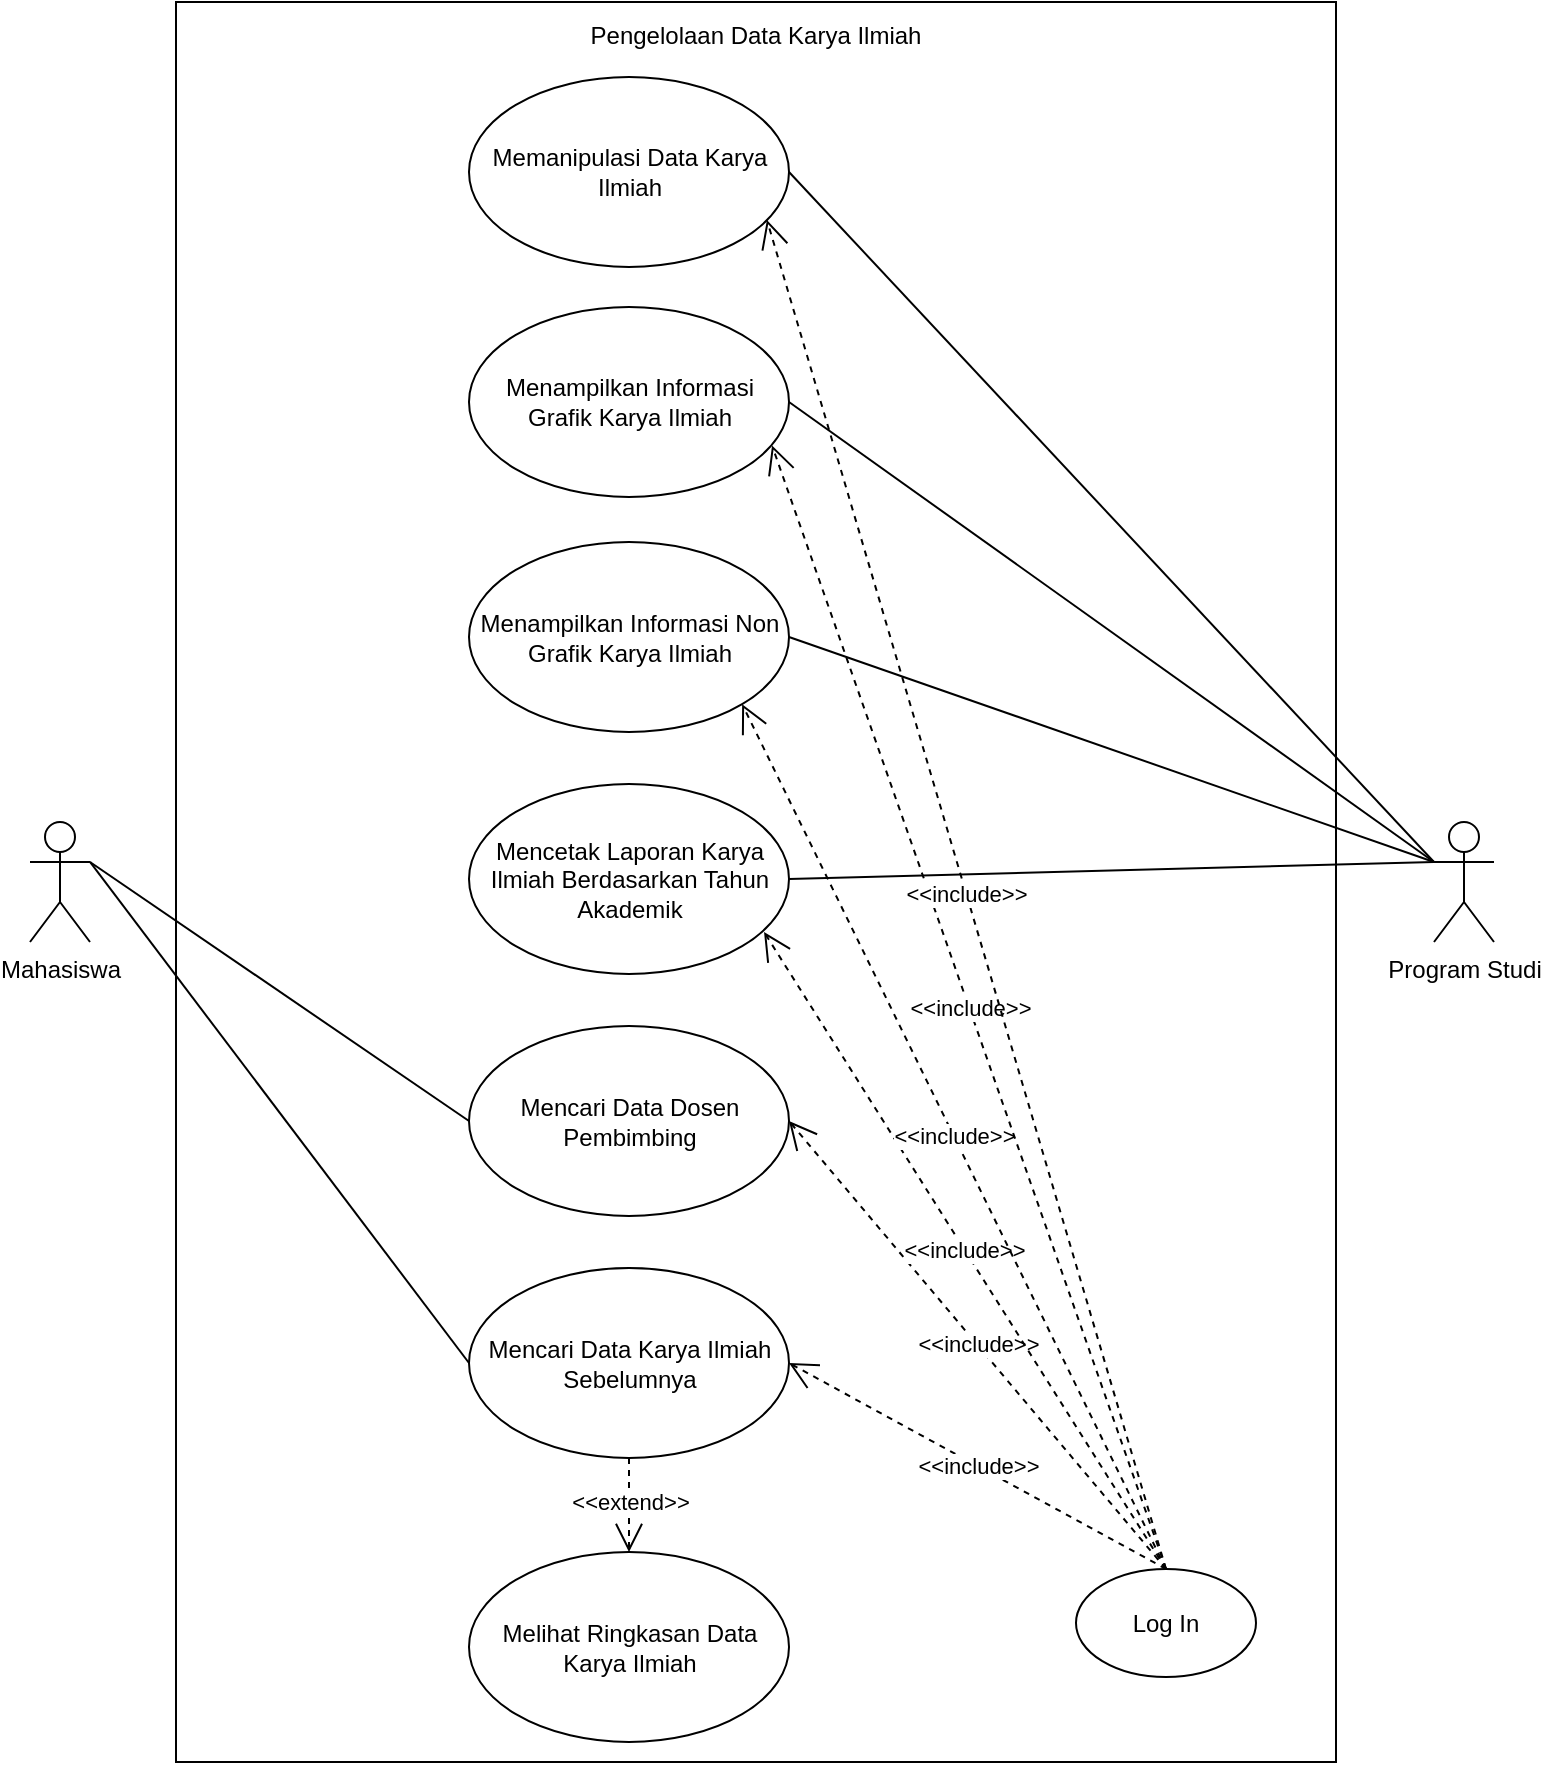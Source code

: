 <mxfile version="12.2.6" type="device" pages="1"><diagram id="TPYB7nbexYkU4OTk-d8w" name="Page-1"><mxGraphModel dx="1408" dy="1848" grid="1" gridSize="10" guides="1" tooltips="1" connect="1" arrows="1" fold="1" page="1" pageScale="1" pageWidth="850" pageHeight="1100" math="0" shadow="0"><root><mxCell id="0"/><mxCell id="1" parent="0"/><mxCell id="5WLBrBKt9eY_qeE-55xp-21" value="" style="rounded=0;whiteSpace=wrap;html=1;" parent="1" vertex="1"><mxGeometry x="150" y="-300" width="580" height="880" as="geometry"/></mxCell><mxCell id="5WLBrBKt9eY_qeE-55xp-2" value="Mahasiswa" style="shape=umlActor;verticalLabelPosition=bottom;labelBackgroundColor=#ffffff;verticalAlign=top;html=1;outlineConnect=0;" parent="1" vertex="1"><mxGeometry x="77" y="110" width="30" height="60" as="geometry"/></mxCell><mxCell id="5WLBrBKt9eY_qeE-55xp-3" value="Program Studi" style="shape=umlActor;verticalLabelPosition=bottom;labelBackgroundColor=#ffffff;verticalAlign=top;html=1;outlineConnect=0;" parent="1" vertex="1"><mxGeometry x="779" y="110" width="30" height="60" as="geometry"/></mxCell><mxCell id="5WLBrBKt9eY_qeE-55xp-4" value="Log In" style="ellipse;whiteSpace=wrap;html=1;" parent="1" vertex="1"><mxGeometry x="600" y="483.5" width="90" height="54" as="geometry"/></mxCell><mxCell id="5WLBrBKt9eY_qeE-55xp-15" value="" style="endArrow=none;html=1;entryX=1;entryY=0.333;entryDx=0;entryDy=0;entryPerimeter=0;exitX=0;exitY=0.5;exitDx=0;exitDy=0;" parent="1" source="MAoa7dAPI70zbpLh9KLM-8" target="5WLBrBKt9eY_qeE-55xp-2" edge="1"><mxGeometry width="50" height="50" relative="1" as="geometry"><mxPoint x="320" y="455" as="sourcePoint"/><mxPoint x="100" y="345" as="targetPoint"/></mxGeometry></mxCell><mxCell id="5WLBrBKt9eY_qeE-55xp-16" value="" style="endArrow=none;html=1;entryX=0;entryY=0.333;entryDx=0;entryDy=0;entryPerimeter=0;exitX=1;exitY=0.5;exitDx=0;exitDy=0;" parent="1" source="MAoa7dAPI70zbpLh9KLM-6" target="5WLBrBKt9eY_qeE-55xp-3" edge="1"><mxGeometry width="50" height="50" relative="1" as="geometry"><mxPoint x="440" y="132.5" as="sourcePoint"/><mxPoint x="660" y="195" as="targetPoint"/></mxGeometry></mxCell><mxCell id="5WLBrBKt9eY_qeE-55xp-17" value="" style="endArrow=none;html=1;entryX=0;entryY=0.333;entryDx=0;entryDy=0;entryPerimeter=0;exitX=1;exitY=0.5;exitDx=0;exitDy=0;" parent="1" source="MAoa7dAPI70zbpLh9KLM-2" target="5WLBrBKt9eY_qeE-55xp-3" edge="1"><mxGeometry width="50" height="50" relative="1" as="geometry"><mxPoint x="440" y="215" as="sourcePoint"/><mxPoint x="660" y="205" as="targetPoint"/></mxGeometry></mxCell><mxCell id="5WLBrBKt9eY_qeE-55xp-18" value="" style="endArrow=none;html=1;entryX=0;entryY=0.333;entryDx=0;entryDy=0;entryPerimeter=0;exitX=1;exitY=0.5;exitDx=0;exitDy=0;" parent="1" source="MAoa7dAPI70zbpLh9KLM-4" target="5WLBrBKt9eY_qeE-55xp-3" edge="1"><mxGeometry width="50" height="50" relative="1" as="geometry"><mxPoint x="440" y="295" as="sourcePoint"/><mxPoint x="670" y="215" as="targetPoint"/></mxGeometry></mxCell><mxCell id="5WLBrBKt9eY_qeE-55xp-19" value="" style="endArrow=none;html=1;entryX=0;entryY=0.333;entryDx=0;entryDy=0;entryPerimeter=0;exitX=1;exitY=0.5;exitDx=0;exitDy=0;" parent="1" source="MAoa7dAPI70zbpLh9KLM-7" target="5WLBrBKt9eY_qeE-55xp-3" edge="1"><mxGeometry width="50" height="50" relative="1" as="geometry"><mxPoint x="440" y="375" as="sourcePoint"/><mxPoint x="670" y="255" as="targetPoint"/></mxGeometry></mxCell><mxCell id="5WLBrBKt9eY_qeE-55xp-22" value="Pengelolaan Data Karya Ilmiah" style="text;html=1;strokeColor=none;fillColor=none;align=center;verticalAlign=middle;whiteSpace=wrap;rounded=0;" parent="1" vertex="1"><mxGeometry x="300" y="-293" width="280" height="20" as="geometry"/></mxCell><mxCell id="MAoa7dAPI70zbpLh9KLM-2" value="Menampilkan Informasi Grafik Karya Ilmiah" style="ellipse;whiteSpace=wrap;html=1;" parent="1" vertex="1"><mxGeometry x="296.5" y="-147.5" width="160" height="95" as="geometry"/></mxCell><mxCell id="MAoa7dAPI70zbpLh9KLM-4" value="Menampilkan Informasi Non Grafik Karya Ilmiah" style="ellipse;whiteSpace=wrap;html=1;" parent="1" vertex="1"><mxGeometry x="296.5" y="-30" width="160" height="95" as="geometry"/></mxCell><mxCell id="MAoa7dAPI70zbpLh9KLM-6" value="Memanipulasi Data Karya Ilmiah" style="ellipse;whiteSpace=wrap;html=1;" parent="1" vertex="1"><mxGeometry x="296.5" y="-262.5" width="160" height="95" as="geometry"/></mxCell><mxCell id="MAoa7dAPI70zbpLh9KLM-7" value="Mencetak Laporan Karya Ilmiah Berdasarkan Tahun Akademik" style="ellipse;whiteSpace=wrap;html=1;" parent="1" vertex="1"><mxGeometry x="296.5" y="91" width="160" height="95" as="geometry"/></mxCell><mxCell id="MAoa7dAPI70zbpLh9KLM-8" value="Mencari Data Dosen Pembimbing" style="ellipse;whiteSpace=wrap;html=1;" parent="1" vertex="1"><mxGeometry x="296.5" y="212" width="160" height="95" as="geometry"/></mxCell><mxCell id="MAoa7dAPI70zbpLh9KLM-9" value="Mencari Data Karya Ilmiah Sebelumnya" style="ellipse;whiteSpace=wrap;html=1;" parent="1" vertex="1"><mxGeometry x="296.5" y="333" width="160" height="95" as="geometry"/></mxCell><mxCell id="MAoa7dAPI70zbpLh9KLM-10" value="Melihat Ringkasan Data Karya Ilmiah" style="ellipse;whiteSpace=wrap;html=1;" parent="1" vertex="1"><mxGeometry x="296.5" y="475" width="160" height="95" as="geometry"/></mxCell><mxCell id="MAoa7dAPI70zbpLh9KLM-13" value="" style="endArrow=none;html=1;entryX=1;entryY=0.333;entryDx=0;entryDy=0;entryPerimeter=0;exitX=0;exitY=0.5;exitDx=0;exitDy=0;" parent="1" source="MAoa7dAPI70zbpLh9KLM-9" target="5WLBrBKt9eY_qeE-55xp-2" edge="1"><mxGeometry width="50" height="50" relative="1" as="geometry"><mxPoint x="306.5" y="278.5" as="sourcePoint"/><mxPoint x="117" y="140" as="targetPoint"/></mxGeometry></mxCell><mxCell id="MAoa7dAPI70zbpLh9KLM-15" value="&amp;lt;&amp;lt;include&amp;gt;&amp;gt;" style="endArrow=open;endSize=12;dashed=1;html=1;exitX=0.5;exitY=0;exitDx=0;exitDy=0;entryX=1;entryY=0.5;entryDx=0;entryDy=0;" parent="1" source="5WLBrBKt9eY_qeE-55xp-4" target="MAoa7dAPI70zbpLh9KLM-9" edge="1"><mxGeometry width="160" relative="1" as="geometry"><mxPoint x="570" y="300" as="sourcePoint"/><mxPoint x="730" y="300" as="targetPoint"/></mxGeometry></mxCell><mxCell id="MAoa7dAPI70zbpLh9KLM-16" value="&amp;lt;&amp;lt;include&amp;gt;&amp;gt;" style="endArrow=open;endSize=12;dashed=1;html=1;exitX=0.5;exitY=0;exitDx=0;exitDy=0;entryX=1;entryY=0.5;entryDx=0;entryDy=0;" parent="1" source="5WLBrBKt9eY_qeE-55xp-4" target="MAoa7dAPI70zbpLh9KLM-8" edge="1"><mxGeometry width="160" relative="1" as="geometry"><mxPoint x="610" y="520.5" as="sourcePoint"/><mxPoint x="466.5" y="399.5" as="targetPoint"/></mxGeometry></mxCell><mxCell id="MAoa7dAPI70zbpLh9KLM-17" value="&amp;lt;&amp;lt;include&amp;gt;&amp;gt;" style="endArrow=open;endSize=12;dashed=1;html=1;exitX=0.5;exitY=0;exitDx=0;exitDy=0;entryX=0.922;entryY=0.779;entryDx=0;entryDy=0;entryPerimeter=0;" parent="1" source="5WLBrBKt9eY_qeE-55xp-4" target="MAoa7dAPI70zbpLh9KLM-7" edge="1"><mxGeometry width="160" relative="1" as="geometry"><mxPoint x="623.18" y="501.408" as="sourcePoint"/><mxPoint x="466.5" y="278.5" as="targetPoint"/></mxGeometry></mxCell><mxCell id="MAoa7dAPI70zbpLh9KLM-18" value="&amp;lt;&amp;lt;include&amp;gt;&amp;gt;" style="endArrow=open;endSize=12;dashed=1;html=1;exitX=0.5;exitY=0;exitDx=0;exitDy=0;entryX=1;entryY=1;entryDx=0;entryDy=0;" parent="1" source="5WLBrBKt9eY_qeE-55xp-4" target="MAoa7dAPI70zbpLh9KLM-4" edge="1"><mxGeometry width="160" relative="1" as="geometry"><mxPoint x="655" y="493.5" as="sourcePoint"/><mxPoint x="454.02" y="184.005" as="targetPoint"/></mxGeometry></mxCell><mxCell id="MAoa7dAPI70zbpLh9KLM-19" value="&amp;lt;&amp;lt;include&amp;gt;&amp;gt;" style="endArrow=open;endSize=12;dashed=1;html=1;entryX=0.947;entryY=0.729;entryDx=0;entryDy=0;exitX=0.5;exitY=0;exitDx=0;exitDy=0;entryPerimeter=0;" parent="1" source="5WLBrBKt9eY_qeE-55xp-4" target="MAoa7dAPI70zbpLh9KLM-2" edge="1"><mxGeometry width="160" relative="1" as="geometry"><mxPoint x="640" y="470" as="sourcePoint"/><mxPoint x="443.367" y="69.909" as="targetPoint"/></mxGeometry></mxCell><mxCell id="MAoa7dAPI70zbpLh9KLM-20" value="&amp;lt;&amp;lt;include&amp;gt;&amp;gt;" style="endArrow=open;endSize=12;dashed=1;html=1;entryX=0.931;entryY=0.752;entryDx=0;entryDy=0;exitX=0.5;exitY=0;exitDx=0;exitDy=0;entryPerimeter=0;" parent="1" source="5WLBrBKt9eY_qeE-55xp-4" target="MAoa7dAPI70zbpLh9KLM-6" edge="1"><mxGeometry width="160" relative="1" as="geometry"><mxPoint x="640" y="490" as="sourcePoint"/><mxPoint x="466.5" y="-81" as="targetPoint"/></mxGeometry></mxCell><mxCell id="MAoa7dAPI70zbpLh9KLM-21" value="&amp;lt;&amp;lt;extend&amp;gt;&amp;gt;" style="endArrow=open;endSize=12;dashed=1;html=1;exitX=0.5;exitY=1;exitDx=0;exitDy=0;" parent="1" source="MAoa7dAPI70zbpLh9KLM-9" target="MAoa7dAPI70zbpLh9KLM-10" edge="1"><mxGeometry x="-0.064" width="160" relative="1" as="geometry"><mxPoint x="655" y="493.5" as="sourcePoint"/><mxPoint x="466.5" y="399.5" as="targetPoint"/><mxPoint as="offset"/></mxGeometry></mxCell></root></mxGraphModel></diagram></mxfile>